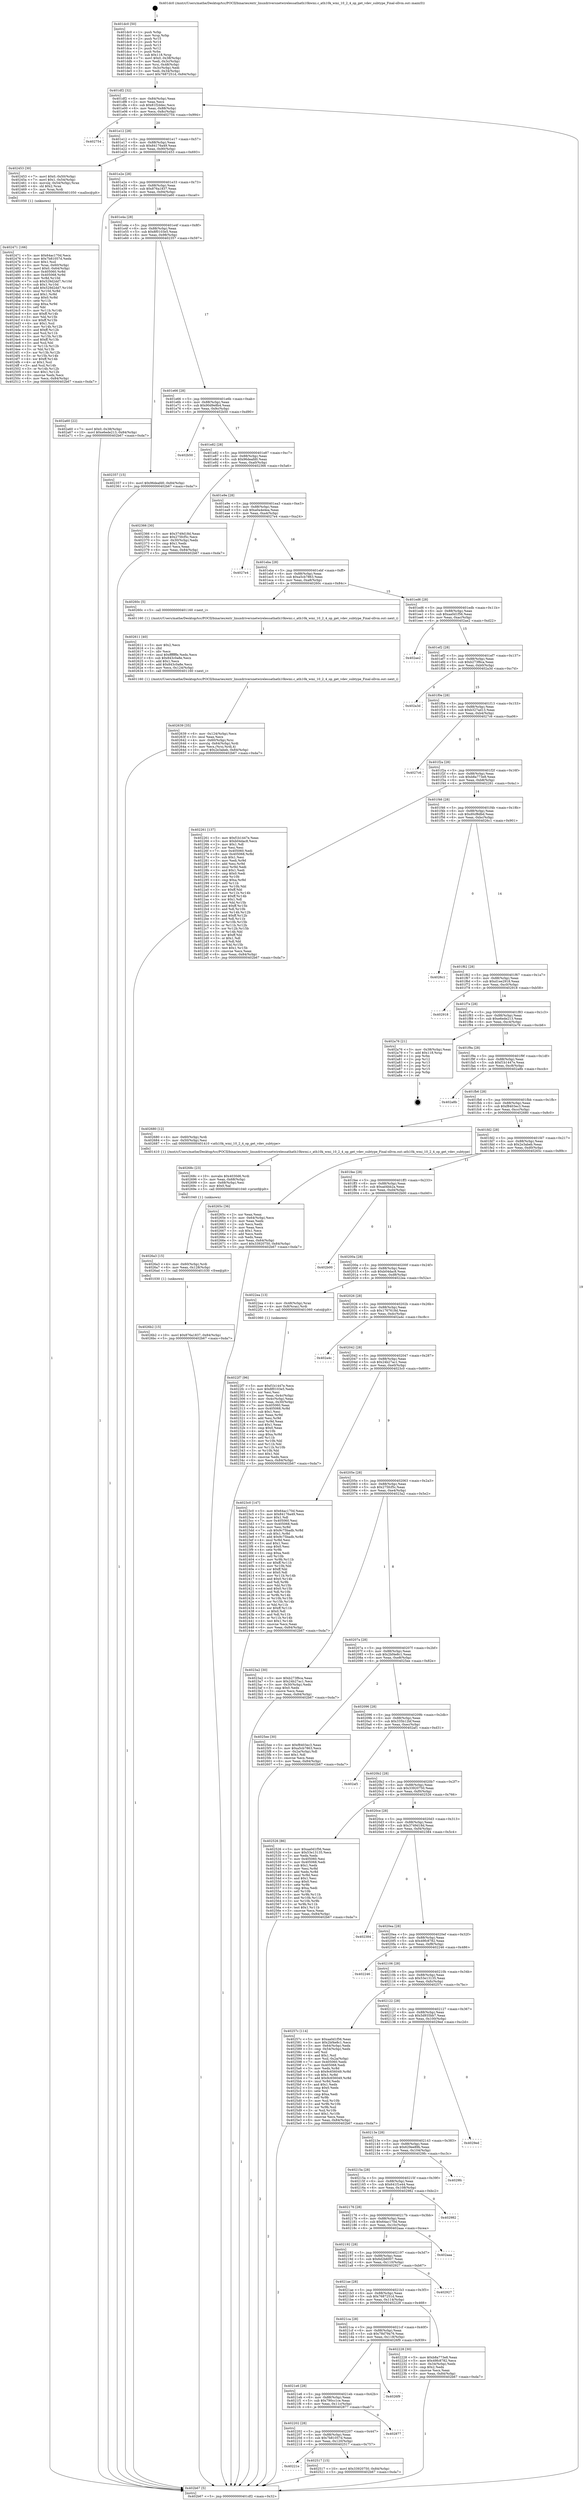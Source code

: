 digraph "0x401dc0" {
  label = "0x401dc0 (/mnt/c/Users/mathe/Desktop/tcc/POCII/binaries/extr_linuxdriversnetwirelessathath10kwmi.c_ath10k_wmi_10_2_4_op_get_vdev_subtype_Final-ollvm.out::main(0))"
  labelloc = "t"
  node[shape=record]

  Entry [label="",width=0.3,height=0.3,shape=circle,fillcolor=black,style=filled]
  "0x401df2" [label="{
     0x401df2 [32]\l
     | [instrs]\l
     &nbsp;&nbsp;0x401df2 \<+6\>: mov -0x84(%rbp),%eax\l
     &nbsp;&nbsp;0x401df8 \<+2\>: mov %eax,%ecx\l
     &nbsp;&nbsp;0x401dfa \<+6\>: sub $0x81f2ddec,%ecx\l
     &nbsp;&nbsp;0x401e00 \<+6\>: mov %eax,-0x88(%rbp)\l
     &nbsp;&nbsp;0x401e06 \<+6\>: mov %ecx,-0x8c(%rbp)\l
     &nbsp;&nbsp;0x401e0c \<+6\>: je 0000000000402754 \<main+0x994\>\l
  }"]
  "0x402754" [label="{
     0x402754\l
  }", style=dashed]
  "0x401e12" [label="{
     0x401e12 [28]\l
     | [instrs]\l
     &nbsp;&nbsp;0x401e12 \<+5\>: jmp 0000000000401e17 \<main+0x57\>\l
     &nbsp;&nbsp;0x401e17 \<+6\>: mov -0x88(%rbp),%eax\l
     &nbsp;&nbsp;0x401e1d \<+5\>: sub $0x84176a49,%eax\l
     &nbsp;&nbsp;0x401e22 \<+6\>: mov %eax,-0x90(%rbp)\l
     &nbsp;&nbsp;0x401e28 \<+6\>: je 0000000000402453 \<main+0x693\>\l
  }"]
  Exit [label="",width=0.3,height=0.3,shape=circle,fillcolor=black,style=filled,peripheries=2]
  "0x402453" [label="{
     0x402453 [30]\l
     | [instrs]\l
     &nbsp;&nbsp;0x402453 \<+7\>: movl $0x0,-0x50(%rbp)\l
     &nbsp;&nbsp;0x40245a \<+7\>: movl $0x1,-0x54(%rbp)\l
     &nbsp;&nbsp;0x402461 \<+4\>: movslq -0x54(%rbp),%rax\l
     &nbsp;&nbsp;0x402465 \<+4\>: shl $0x2,%rax\l
     &nbsp;&nbsp;0x402469 \<+3\>: mov %rax,%rdi\l
     &nbsp;&nbsp;0x40246c \<+5\>: call 0000000000401050 \<malloc@plt\>\l
     | [calls]\l
     &nbsp;&nbsp;0x401050 \{1\} (unknown)\l
  }"]
  "0x401e2e" [label="{
     0x401e2e [28]\l
     | [instrs]\l
     &nbsp;&nbsp;0x401e2e \<+5\>: jmp 0000000000401e33 \<main+0x73\>\l
     &nbsp;&nbsp;0x401e33 \<+6\>: mov -0x88(%rbp),%eax\l
     &nbsp;&nbsp;0x401e39 \<+5\>: sub $0x876a1837,%eax\l
     &nbsp;&nbsp;0x401e3e \<+6\>: mov %eax,-0x94(%rbp)\l
     &nbsp;&nbsp;0x401e44 \<+6\>: je 0000000000402a60 \<main+0xca0\>\l
  }"]
  "0x4026b2" [label="{
     0x4026b2 [15]\l
     | [instrs]\l
     &nbsp;&nbsp;0x4026b2 \<+10\>: movl $0x876a1837,-0x84(%rbp)\l
     &nbsp;&nbsp;0x4026bc \<+5\>: jmp 0000000000402b67 \<main+0xda7\>\l
  }"]
  "0x402a60" [label="{
     0x402a60 [22]\l
     | [instrs]\l
     &nbsp;&nbsp;0x402a60 \<+7\>: movl $0x0,-0x38(%rbp)\l
     &nbsp;&nbsp;0x402a67 \<+10\>: movl $0xe6ede213,-0x84(%rbp)\l
     &nbsp;&nbsp;0x402a71 \<+5\>: jmp 0000000000402b67 \<main+0xda7\>\l
  }"]
  "0x401e4a" [label="{
     0x401e4a [28]\l
     | [instrs]\l
     &nbsp;&nbsp;0x401e4a \<+5\>: jmp 0000000000401e4f \<main+0x8f\>\l
     &nbsp;&nbsp;0x401e4f \<+6\>: mov -0x88(%rbp),%eax\l
     &nbsp;&nbsp;0x401e55 \<+5\>: sub $0x8f0103e5,%eax\l
     &nbsp;&nbsp;0x401e5a \<+6\>: mov %eax,-0x98(%rbp)\l
     &nbsp;&nbsp;0x401e60 \<+6\>: je 0000000000402357 \<main+0x597\>\l
  }"]
  "0x4026a3" [label="{
     0x4026a3 [15]\l
     | [instrs]\l
     &nbsp;&nbsp;0x4026a3 \<+4\>: mov -0x60(%rbp),%rdi\l
     &nbsp;&nbsp;0x4026a7 \<+6\>: mov %eax,-0x128(%rbp)\l
     &nbsp;&nbsp;0x4026ad \<+5\>: call 0000000000401030 \<free@plt\>\l
     | [calls]\l
     &nbsp;&nbsp;0x401030 \{1\} (unknown)\l
  }"]
  "0x402357" [label="{
     0x402357 [15]\l
     | [instrs]\l
     &nbsp;&nbsp;0x402357 \<+10\>: movl $0x96deafd0,-0x84(%rbp)\l
     &nbsp;&nbsp;0x402361 \<+5\>: jmp 0000000000402b67 \<main+0xda7\>\l
  }"]
  "0x401e66" [label="{
     0x401e66 [28]\l
     | [instrs]\l
     &nbsp;&nbsp;0x401e66 \<+5\>: jmp 0000000000401e6b \<main+0xab\>\l
     &nbsp;&nbsp;0x401e6b \<+6\>: mov -0x88(%rbp),%eax\l
     &nbsp;&nbsp;0x401e71 \<+5\>: sub $0x90d9e8b4,%eax\l
     &nbsp;&nbsp;0x401e76 \<+6\>: mov %eax,-0x9c(%rbp)\l
     &nbsp;&nbsp;0x401e7c \<+6\>: je 0000000000402b50 \<main+0xd90\>\l
  }"]
  "0x40268c" [label="{
     0x40268c [23]\l
     | [instrs]\l
     &nbsp;&nbsp;0x40268c \<+10\>: movabs $0x4030d6,%rdi\l
     &nbsp;&nbsp;0x402696 \<+3\>: mov %eax,-0x68(%rbp)\l
     &nbsp;&nbsp;0x402699 \<+3\>: mov -0x68(%rbp),%esi\l
     &nbsp;&nbsp;0x40269c \<+2\>: mov $0x0,%al\l
     &nbsp;&nbsp;0x40269e \<+5\>: call 0000000000401040 \<printf@plt\>\l
     | [calls]\l
     &nbsp;&nbsp;0x401040 \{1\} (unknown)\l
  }"]
  "0x402b50" [label="{
     0x402b50\l
  }", style=dashed]
  "0x401e82" [label="{
     0x401e82 [28]\l
     | [instrs]\l
     &nbsp;&nbsp;0x401e82 \<+5\>: jmp 0000000000401e87 \<main+0xc7\>\l
     &nbsp;&nbsp;0x401e87 \<+6\>: mov -0x88(%rbp),%eax\l
     &nbsp;&nbsp;0x401e8d \<+5\>: sub $0x96deafd0,%eax\l
     &nbsp;&nbsp;0x401e92 \<+6\>: mov %eax,-0xa0(%rbp)\l
     &nbsp;&nbsp;0x401e98 \<+6\>: je 0000000000402366 \<main+0x5a6\>\l
  }"]
  "0x402639" [label="{
     0x402639 [35]\l
     | [instrs]\l
     &nbsp;&nbsp;0x402639 \<+6\>: mov -0x124(%rbp),%ecx\l
     &nbsp;&nbsp;0x40263f \<+3\>: imul %eax,%ecx\l
     &nbsp;&nbsp;0x402642 \<+4\>: mov -0x60(%rbp),%rsi\l
     &nbsp;&nbsp;0x402646 \<+4\>: movslq -0x64(%rbp),%rdi\l
     &nbsp;&nbsp;0x40264a \<+3\>: mov %ecx,(%rsi,%rdi,4)\l
     &nbsp;&nbsp;0x40264d \<+10\>: movl $0x2e3abeb,-0x84(%rbp)\l
     &nbsp;&nbsp;0x402657 \<+5\>: jmp 0000000000402b67 \<main+0xda7\>\l
  }"]
  "0x402366" [label="{
     0x402366 [30]\l
     | [instrs]\l
     &nbsp;&nbsp;0x402366 \<+5\>: mov $0x3749d18d,%eax\l
     &nbsp;&nbsp;0x40236b \<+5\>: mov $0x275fcf5c,%ecx\l
     &nbsp;&nbsp;0x402370 \<+3\>: mov -0x30(%rbp),%edx\l
     &nbsp;&nbsp;0x402373 \<+3\>: cmp $0x1,%edx\l
     &nbsp;&nbsp;0x402376 \<+3\>: cmovl %ecx,%eax\l
     &nbsp;&nbsp;0x402379 \<+6\>: mov %eax,-0x84(%rbp)\l
     &nbsp;&nbsp;0x40237f \<+5\>: jmp 0000000000402b67 \<main+0xda7\>\l
  }"]
  "0x401e9e" [label="{
     0x401e9e [28]\l
     | [instrs]\l
     &nbsp;&nbsp;0x401e9e \<+5\>: jmp 0000000000401ea3 \<main+0xe3\>\l
     &nbsp;&nbsp;0x401ea3 \<+6\>: mov -0x88(%rbp),%eax\l
     &nbsp;&nbsp;0x401ea9 \<+5\>: sub $0xa0a4e4ea,%eax\l
     &nbsp;&nbsp;0x401eae \<+6\>: mov %eax,-0xa4(%rbp)\l
     &nbsp;&nbsp;0x401eb4 \<+6\>: je 00000000004027e4 \<main+0xa24\>\l
  }"]
  "0x402611" [label="{
     0x402611 [40]\l
     | [instrs]\l
     &nbsp;&nbsp;0x402611 \<+5\>: mov $0x2,%ecx\l
     &nbsp;&nbsp;0x402616 \<+1\>: cltd\l
     &nbsp;&nbsp;0x402617 \<+2\>: idiv %ecx\l
     &nbsp;&nbsp;0x402619 \<+6\>: imul $0xfffffffe,%edx,%ecx\l
     &nbsp;&nbsp;0x40261f \<+6\>: sub $0x843c0a8e,%ecx\l
     &nbsp;&nbsp;0x402625 \<+3\>: add $0x1,%ecx\l
     &nbsp;&nbsp;0x402628 \<+6\>: add $0x843c0a8e,%ecx\l
     &nbsp;&nbsp;0x40262e \<+6\>: mov %ecx,-0x124(%rbp)\l
     &nbsp;&nbsp;0x402634 \<+5\>: call 0000000000401160 \<next_i\>\l
     | [calls]\l
     &nbsp;&nbsp;0x401160 \{1\} (/mnt/c/Users/mathe/Desktop/tcc/POCII/binaries/extr_linuxdriversnetwirelessathath10kwmi.c_ath10k_wmi_10_2_4_op_get_vdev_subtype_Final-ollvm.out::next_i)\l
  }"]
  "0x4027e4" [label="{
     0x4027e4\l
  }", style=dashed]
  "0x401eba" [label="{
     0x401eba [28]\l
     | [instrs]\l
     &nbsp;&nbsp;0x401eba \<+5\>: jmp 0000000000401ebf \<main+0xff\>\l
     &nbsp;&nbsp;0x401ebf \<+6\>: mov -0x88(%rbp),%eax\l
     &nbsp;&nbsp;0x401ec5 \<+5\>: sub $0xa5cb7863,%eax\l
     &nbsp;&nbsp;0x401eca \<+6\>: mov %eax,-0xa8(%rbp)\l
     &nbsp;&nbsp;0x401ed0 \<+6\>: je 000000000040260c \<main+0x84c\>\l
  }"]
  "0x40221e" [label="{
     0x40221e\l
  }", style=dashed]
  "0x40260c" [label="{
     0x40260c [5]\l
     | [instrs]\l
     &nbsp;&nbsp;0x40260c \<+5\>: call 0000000000401160 \<next_i\>\l
     | [calls]\l
     &nbsp;&nbsp;0x401160 \{1\} (/mnt/c/Users/mathe/Desktop/tcc/POCII/binaries/extr_linuxdriversnetwirelessathath10kwmi.c_ath10k_wmi_10_2_4_op_get_vdev_subtype_Final-ollvm.out::next_i)\l
  }"]
  "0x401ed6" [label="{
     0x401ed6 [28]\l
     | [instrs]\l
     &nbsp;&nbsp;0x401ed6 \<+5\>: jmp 0000000000401edb \<main+0x11b\>\l
     &nbsp;&nbsp;0x401edb \<+6\>: mov -0x88(%rbp),%eax\l
     &nbsp;&nbsp;0x401ee1 \<+5\>: sub $0xaa0d1f56,%eax\l
     &nbsp;&nbsp;0x401ee6 \<+6\>: mov %eax,-0xac(%rbp)\l
     &nbsp;&nbsp;0x401eec \<+6\>: je 0000000000402ae2 \<main+0xd22\>\l
  }"]
  "0x402517" [label="{
     0x402517 [15]\l
     | [instrs]\l
     &nbsp;&nbsp;0x402517 \<+10\>: movl $0x33920750,-0x84(%rbp)\l
     &nbsp;&nbsp;0x402521 \<+5\>: jmp 0000000000402b67 \<main+0xda7\>\l
  }"]
  "0x402ae2" [label="{
     0x402ae2\l
  }", style=dashed]
  "0x401ef2" [label="{
     0x401ef2 [28]\l
     | [instrs]\l
     &nbsp;&nbsp;0x401ef2 \<+5\>: jmp 0000000000401ef7 \<main+0x137\>\l
     &nbsp;&nbsp;0x401ef7 \<+6\>: mov -0x88(%rbp),%eax\l
     &nbsp;&nbsp;0x401efd \<+5\>: sub $0xb273f6ca,%eax\l
     &nbsp;&nbsp;0x401f02 \<+6\>: mov %eax,-0xb0(%rbp)\l
     &nbsp;&nbsp;0x401f08 \<+6\>: je 0000000000402a3d \<main+0xc7d\>\l
  }"]
  "0x402202" [label="{
     0x402202 [28]\l
     | [instrs]\l
     &nbsp;&nbsp;0x402202 \<+5\>: jmp 0000000000402207 \<main+0x447\>\l
     &nbsp;&nbsp;0x402207 \<+6\>: mov -0x88(%rbp),%eax\l
     &nbsp;&nbsp;0x40220d \<+5\>: sub $0x7b81057d,%eax\l
     &nbsp;&nbsp;0x402212 \<+6\>: mov %eax,-0x120(%rbp)\l
     &nbsp;&nbsp;0x402218 \<+6\>: je 0000000000402517 \<main+0x757\>\l
  }"]
  "0x402a3d" [label="{
     0x402a3d\l
  }", style=dashed]
  "0x401f0e" [label="{
     0x401f0e [28]\l
     | [instrs]\l
     &nbsp;&nbsp;0x401f0e \<+5\>: jmp 0000000000401f13 \<main+0x153\>\l
     &nbsp;&nbsp;0x401f13 \<+6\>: mov -0x88(%rbp),%eax\l
     &nbsp;&nbsp;0x401f19 \<+5\>: sub $0xb327ad13,%eax\l
     &nbsp;&nbsp;0x401f1e \<+6\>: mov %eax,-0xb4(%rbp)\l
     &nbsp;&nbsp;0x401f24 \<+6\>: je 00000000004027c6 \<main+0xa06\>\l
  }"]
  "0x402877" [label="{
     0x402877\l
  }", style=dashed]
  "0x4027c6" [label="{
     0x4027c6\l
  }", style=dashed]
  "0x401f2a" [label="{
     0x401f2a [28]\l
     | [instrs]\l
     &nbsp;&nbsp;0x401f2a \<+5\>: jmp 0000000000401f2f \<main+0x16f\>\l
     &nbsp;&nbsp;0x401f2f \<+6\>: mov -0x88(%rbp),%eax\l
     &nbsp;&nbsp;0x401f35 \<+5\>: sub $0xb8a773e8,%eax\l
     &nbsp;&nbsp;0x401f3a \<+6\>: mov %eax,-0xb8(%rbp)\l
     &nbsp;&nbsp;0x401f40 \<+6\>: je 0000000000402261 \<main+0x4a1\>\l
  }"]
  "0x4021e6" [label="{
     0x4021e6 [28]\l
     | [instrs]\l
     &nbsp;&nbsp;0x4021e6 \<+5\>: jmp 00000000004021eb \<main+0x42b\>\l
     &nbsp;&nbsp;0x4021eb \<+6\>: mov -0x88(%rbp),%eax\l
     &nbsp;&nbsp;0x4021f1 \<+5\>: sub $0x790cc1ce,%eax\l
     &nbsp;&nbsp;0x4021f6 \<+6\>: mov %eax,-0x11c(%rbp)\l
     &nbsp;&nbsp;0x4021fc \<+6\>: je 0000000000402877 \<main+0xab7\>\l
  }"]
  "0x402261" [label="{
     0x402261 [137]\l
     | [instrs]\l
     &nbsp;&nbsp;0x402261 \<+5\>: mov $0xf1b1447e,%eax\l
     &nbsp;&nbsp;0x402266 \<+5\>: mov $0xb04dac8,%ecx\l
     &nbsp;&nbsp;0x40226b \<+2\>: mov $0x1,%dl\l
     &nbsp;&nbsp;0x40226d \<+2\>: xor %esi,%esi\l
     &nbsp;&nbsp;0x40226f \<+7\>: mov 0x405060,%edi\l
     &nbsp;&nbsp;0x402276 \<+8\>: mov 0x405068,%r8d\l
     &nbsp;&nbsp;0x40227e \<+3\>: sub $0x1,%esi\l
     &nbsp;&nbsp;0x402281 \<+3\>: mov %edi,%r9d\l
     &nbsp;&nbsp;0x402284 \<+3\>: add %esi,%r9d\l
     &nbsp;&nbsp;0x402287 \<+4\>: imul %r9d,%edi\l
     &nbsp;&nbsp;0x40228b \<+3\>: and $0x1,%edi\l
     &nbsp;&nbsp;0x40228e \<+3\>: cmp $0x0,%edi\l
     &nbsp;&nbsp;0x402291 \<+4\>: sete %r10b\l
     &nbsp;&nbsp;0x402295 \<+4\>: cmp $0xa,%r8d\l
     &nbsp;&nbsp;0x402299 \<+4\>: setl %r11b\l
     &nbsp;&nbsp;0x40229d \<+3\>: mov %r10b,%bl\l
     &nbsp;&nbsp;0x4022a0 \<+3\>: xor $0xff,%bl\l
     &nbsp;&nbsp;0x4022a3 \<+3\>: mov %r11b,%r14b\l
     &nbsp;&nbsp;0x4022a6 \<+4\>: xor $0xff,%r14b\l
     &nbsp;&nbsp;0x4022aa \<+3\>: xor $0x1,%dl\l
     &nbsp;&nbsp;0x4022ad \<+3\>: mov %bl,%r15b\l
     &nbsp;&nbsp;0x4022b0 \<+4\>: and $0xff,%r15b\l
     &nbsp;&nbsp;0x4022b4 \<+3\>: and %dl,%r10b\l
     &nbsp;&nbsp;0x4022b7 \<+3\>: mov %r14b,%r12b\l
     &nbsp;&nbsp;0x4022ba \<+4\>: and $0xff,%r12b\l
     &nbsp;&nbsp;0x4022be \<+3\>: and %dl,%r11b\l
     &nbsp;&nbsp;0x4022c1 \<+3\>: or %r10b,%r15b\l
     &nbsp;&nbsp;0x4022c4 \<+3\>: or %r11b,%r12b\l
     &nbsp;&nbsp;0x4022c7 \<+3\>: xor %r12b,%r15b\l
     &nbsp;&nbsp;0x4022ca \<+3\>: or %r14b,%bl\l
     &nbsp;&nbsp;0x4022cd \<+3\>: xor $0xff,%bl\l
     &nbsp;&nbsp;0x4022d0 \<+3\>: or $0x1,%dl\l
     &nbsp;&nbsp;0x4022d3 \<+2\>: and %dl,%bl\l
     &nbsp;&nbsp;0x4022d5 \<+3\>: or %bl,%r15b\l
     &nbsp;&nbsp;0x4022d8 \<+4\>: test $0x1,%r15b\l
     &nbsp;&nbsp;0x4022dc \<+3\>: cmovne %ecx,%eax\l
     &nbsp;&nbsp;0x4022df \<+6\>: mov %eax,-0x84(%rbp)\l
     &nbsp;&nbsp;0x4022e5 \<+5\>: jmp 0000000000402b67 \<main+0xda7\>\l
  }"]
  "0x401f46" [label="{
     0x401f46 [28]\l
     | [instrs]\l
     &nbsp;&nbsp;0x401f46 \<+5\>: jmp 0000000000401f4b \<main+0x18b\>\l
     &nbsp;&nbsp;0x401f4b \<+6\>: mov -0x88(%rbp),%eax\l
     &nbsp;&nbsp;0x401f51 \<+5\>: sub $0xd0cf8dbd,%eax\l
     &nbsp;&nbsp;0x401f56 \<+6\>: mov %eax,-0xbc(%rbp)\l
     &nbsp;&nbsp;0x401f5c \<+6\>: je 00000000004026c1 \<main+0x901\>\l
  }"]
  "0x4026f9" [label="{
     0x4026f9\l
  }", style=dashed]
  "0x4026c1" [label="{
     0x4026c1\l
  }", style=dashed]
  "0x401f62" [label="{
     0x401f62 [28]\l
     | [instrs]\l
     &nbsp;&nbsp;0x401f62 \<+5\>: jmp 0000000000401f67 \<main+0x1a7\>\l
     &nbsp;&nbsp;0x401f67 \<+6\>: mov -0x88(%rbp),%eax\l
     &nbsp;&nbsp;0x401f6d \<+5\>: sub $0xd1ee2918,%eax\l
     &nbsp;&nbsp;0x401f72 \<+6\>: mov %eax,-0xc0(%rbp)\l
     &nbsp;&nbsp;0x401f78 \<+6\>: je 0000000000402918 \<main+0xb58\>\l
  }"]
  "0x402471" [label="{
     0x402471 [166]\l
     | [instrs]\l
     &nbsp;&nbsp;0x402471 \<+5\>: mov $0x64ac170d,%ecx\l
     &nbsp;&nbsp;0x402476 \<+5\>: mov $0x7b81057d,%edx\l
     &nbsp;&nbsp;0x40247b \<+3\>: mov $0x1,%sil\l
     &nbsp;&nbsp;0x40247e \<+4\>: mov %rax,-0x60(%rbp)\l
     &nbsp;&nbsp;0x402482 \<+7\>: movl $0x0,-0x64(%rbp)\l
     &nbsp;&nbsp;0x402489 \<+8\>: mov 0x405060,%r8d\l
     &nbsp;&nbsp;0x402491 \<+8\>: mov 0x405068,%r9d\l
     &nbsp;&nbsp;0x402499 \<+3\>: mov %r8d,%r10d\l
     &nbsp;&nbsp;0x40249c \<+7\>: sub $0x529d2dd7,%r10d\l
     &nbsp;&nbsp;0x4024a3 \<+4\>: sub $0x1,%r10d\l
     &nbsp;&nbsp;0x4024a7 \<+7\>: add $0x529d2dd7,%r10d\l
     &nbsp;&nbsp;0x4024ae \<+4\>: imul %r10d,%r8d\l
     &nbsp;&nbsp;0x4024b2 \<+4\>: and $0x1,%r8d\l
     &nbsp;&nbsp;0x4024b6 \<+4\>: cmp $0x0,%r8d\l
     &nbsp;&nbsp;0x4024ba \<+4\>: sete %r11b\l
     &nbsp;&nbsp;0x4024be \<+4\>: cmp $0xa,%r9d\l
     &nbsp;&nbsp;0x4024c2 \<+3\>: setl %bl\l
     &nbsp;&nbsp;0x4024c5 \<+3\>: mov %r11b,%r14b\l
     &nbsp;&nbsp;0x4024c8 \<+4\>: xor $0xff,%r14b\l
     &nbsp;&nbsp;0x4024cc \<+3\>: mov %bl,%r15b\l
     &nbsp;&nbsp;0x4024cf \<+4\>: xor $0xff,%r15b\l
     &nbsp;&nbsp;0x4024d3 \<+4\>: xor $0x1,%sil\l
     &nbsp;&nbsp;0x4024d7 \<+3\>: mov %r14b,%r12b\l
     &nbsp;&nbsp;0x4024da \<+4\>: and $0xff,%r12b\l
     &nbsp;&nbsp;0x4024de \<+3\>: and %sil,%r11b\l
     &nbsp;&nbsp;0x4024e1 \<+3\>: mov %r15b,%r13b\l
     &nbsp;&nbsp;0x4024e4 \<+4\>: and $0xff,%r13b\l
     &nbsp;&nbsp;0x4024e8 \<+3\>: and %sil,%bl\l
     &nbsp;&nbsp;0x4024eb \<+3\>: or %r11b,%r12b\l
     &nbsp;&nbsp;0x4024ee \<+3\>: or %bl,%r13b\l
     &nbsp;&nbsp;0x4024f1 \<+3\>: xor %r13b,%r12b\l
     &nbsp;&nbsp;0x4024f4 \<+3\>: or %r15b,%r14b\l
     &nbsp;&nbsp;0x4024f7 \<+4\>: xor $0xff,%r14b\l
     &nbsp;&nbsp;0x4024fb \<+4\>: or $0x1,%sil\l
     &nbsp;&nbsp;0x4024ff \<+3\>: and %sil,%r14b\l
     &nbsp;&nbsp;0x402502 \<+3\>: or %r14b,%r12b\l
     &nbsp;&nbsp;0x402505 \<+4\>: test $0x1,%r12b\l
     &nbsp;&nbsp;0x402509 \<+3\>: cmovne %edx,%ecx\l
     &nbsp;&nbsp;0x40250c \<+6\>: mov %ecx,-0x84(%rbp)\l
     &nbsp;&nbsp;0x402512 \<+5\>: jmp 0000000000402b67 \<main+0xda7\>\l
  }"]
  "0x402918" [label="{
     0x402918\l
  }", style=dashed]
  "0x401f7e" [label="{
     0x401f7e [28]\l
     | [instrs]\l
     &nbsp;&nbsp;0x401f7e \<+5\>: jmp 0000000000401f83 \<main+0x1c3\>\l
     &nbsp;&nbsp;0x401f83 \<+6\>: mov -0x88(%rbp),%eax\l
     &nbsp;&nbsp;0x401f89 \<+5\>: sub $0xe6ede213,%eax\l
     &nbsp;&nbsp;0x401f8e \<+6\>: mov %eax,-0xc4(%rbp)\l
     &nbsp;&nbsp;0x401f94 \<+6\>: je 0000000000402a76 \<main+0xcb6\>\l
  }"]
  "0x4022f7" [label="{
     0x4022f7 [96]\l
     | [instrs]\l
     &nbsp;&nbsp;0x4022f7 \<+5\>: mov $0xf1b1447e,%ecx\l
     &nbsp;&nbsp;0x4022fc \<+5\>: mov $0x8f0103e5,%edx\l
     &nbsp;&nbsp;0x402301 \<+2\>: xor %esi,%esi\l
     &nbsp;&nbsp;0x402303 \<+3\>: mov %eax,-0x4c(%rbp)\l
     &nbsp;&nbsp;0x402306 \<+3\>: mov -0x4c(%rbp),%eax\l
     &nbsp;&nbsp;0x402309 \<+3\>: mov %eax,-0x30(%rbp)\l
     &nbsp;&nbsp;0x40230c \<+7\>: mov 0x405060,%eax\l
     &nbsp;&nbsp;0x402313 \<+8\>: mov 0x405068,%r8d\l
     &nbsp;&nbsp;0x40231b \<+3\>: sub $0x1,%esi\l
     &nbsp;&nbsp;0x40231e \<+3\>: mov %eax,%r9d\l
     &nbsp;&nbsp;0x402321 \<+3\>: add %esi,%r9d\l
     &nbsp;&nbsp;0x402324 \<+4\>: imul %r9d,%eax\l
     &nbsp;&nbsp;0x402328 \<+3\>: and $0x1,%eax\l
     &nbsp;&nbsp;0x40232b \<+3\>: cmp $0x0,%eax\l
     &nbsp;&nbsp;0x40232e \<+4\>: sete %r10b\l
     &nbsp;&nbsp;0x402332 \<+4\>: cmp $0xa,%r8d\l
     &nbsp;&nbsp;0x402336 \<+4\>: setl %r11b\l
     &nbsp;&nbsp;0x40233a \<+3\>: mov %r10b,%bl\l
     &nbsp;&nbsp;0x40233d \<+3\>: and %r11b,%bl\l
     &nbsp;&nbsp;0x402340 \<+3\>: xor %r11b,%r10b\l
     &nbsp;&nbsp;0x402343 \<+3\>: or %r10b,%bl\l
     &nbsp;&nbsp;0x402346 \<+3\>: test $0x1,%bl\l
     &nbsp;&nbsp;0x402349 \<+3\>: cmovne %edx,%ecx\l
     &nbsp;&nbsp;0x40234c \<+6\>: mov %ecx,-0x84(%rbp)\l
     &nbsp;&nbsp;0x402352 \<+5\>: jmp 0000000000402b67 \<main+0xda7\>\l
  }"]
  "0x402a76" [label="{
     0x402a76 [21]\l
     | [instrs]\l
     &nbsp;&nbsp;0x402a76 \<+3\>: mov -0x38(%rbp),%eax\l
     &nbsp;&nbsp;0x402a79 \<+7\>: add $0x118,%rsp\l
     &nbsp;&nbsp;0x402a80 \<+1\>: pop %rbx\l
     &nbsp;&nbsp;0x402a81 \<+2\>: pop %r12\l
     &nbsp;&nbsp;0x402a83 \<+2\>: pop %r13\l
     &nbsp;&nbsp;0x402a85 \<+2\>: pop %r14\l
     &nbsp;&nbsp;0x402a87 \<+2\>: pop %r15\l
     &nbsp;&nbsp;0x402a89 \<+1\>: pop %rbp\l
     &nbsp;&nbsp;0x402a8a \<+1\>: ret\l
  }"]
  "0x401f9a" [label="{
     0x401f9a [28]\l
     | [instrs]\l
     &nbsp;&nbsp;0x401f9a \<+5\>: jmp 0000000000401f9f \<main+0x1df\>\l
     &nbsp;&nbsp;0x401f9f \<+6\>: mov -0x88(%rbp),%eax\l
     &nbsp;&nbsp;0x401fa5 \<+5\>: sub $0xf1b1447e,%eax\l
     &nbsp;&nbsp;0x401faa \<+6\>: mov %eax,-0xc8(%rbp)\l
     &nbsp;&nbsp;0x401fb0 \<+6\>: je 0000000000402a8b \<main+0xccb\>\l
  }"]
  "0x401dc0" [label="{
     0x401dc0 [50]\l
     | [instrs]\l
     &nbsp;&nbsp;0x401dc0 \<+1\>: push %rbp\l
     &nbsp;&nbsp;0x401dc1 \<+3\>: mov %rsp,%rbp\l
     &nbsp;&nbsp;0x401dc4 \<+2\>: push %r15\l
     &nbsp;&nbsp;0x401dc6 \<+2\>: push %r14\l
     &nbsp;&nbsp;0x401dc8 \<+2\>: push %r13\l
     &nbsp;&nbsp;0x401dca \<+2\>: push %r12\l
     &nbsp;&nbsp;0x401dcc \<+1\>: push %rbx\l
     &nbsp;&nbsp;0x401dcd \<+7\>: sub $0x118,%rsp\l
     &nbsp;&nbsp;0x401dd4 \<+7\>: movl $0x0,-0x38(%rbp)\l
     &nbsp;&nbsp;0x401ddb \<+3\>: mov %edi,-0x3c(%rbp)\l
     &nbsp;&nbsp;0x401dde \<+4\>: mov %rsi,-0x48(%rbp)\l
     &nbsp;&nbsp;0x401de2 \<+3\>: mov -0x3c(%rbp),%edi\l
     &nbsp;&nbsp;0x401de5 \<+3\>: mov %edi,-0x34(%rbp)\l
     &nbsp;&nbsp;0x401de8 \<+10\>: movl $0x7687251d,-0x84(%rbp)\l
  }"]
  "0x402a8b" [label="{
     0x402a8b\l
  }", style=dashed]
  "0x401fb6" [label="{
     0x401fb6 [28]\l
     | [instrs]\l
     &nbsp;&nbsp;0x401fb6 \<+5\>: jmp 0000000000401fbb \<main+0x1fb\>\l
     &nbsp;&nbsp;0x401fbb \<+6\>: mov -0x88(%rbp),%eax\l
     &nbsp;&nbsp;0x401fc1 \<+5\>: sub $0xf8403ec3,%eax\l
     &nbsp;&nbsp;0x401fc6 \<+6\>: mov %eax,-0xcc(%rbp)\l
     &nbsp;&nbsp;0x401fcc \<+6\>: je 0000000000402680 \<main+0x8c0\>\l
  }"]
  "0x402b67" [label="{
     0x402b67 [5]\l
     | [instrs]\l
     &nbsp;&nbsp;0x402b67 \<+5\>: jmp 0000000000401df2 \<main+0x32\>\l
  }"]
  "0x402680" [label="{
     0x402680 [12]\l
     | [instrs]\l
     &nbsp;&nbsp;0x402680 \<+4\>: mov -0x60(%rbp),%rdi\l
     &nbsp;&nbsp;0x402684 \<+3\>: mov -0x50(%rbp),%esi\l
     &nbsp;&nbsp;0x402687 \<+5\>: call 0000000000401410 \<ath10k_wmi_10_2_4_op_get_vdev_subtype\>\l
     | [calls]\l
     &nbsp;&nbsp;0x401410 \{1\} (/mnt/c/Users/mathe/Desktop/tcc/POCII/binaries/extr_linuxdriversnetwirelessathath10kwmi.c_ath10k_wmi_10_2_4_op_get_vdev_subtype_Final-ollvm.out::ath10k_wmi_10_2_4_op_get_vdev_subtype)\l
  }"]
  "0x401fd2" [label="{
     0x401fd2 [28]\l
     | [instrs]\l
     &nbsp;&nbsp;0x401fd2 \<+5\>: jmp 0000000000401fd7 \<main+0x217\>\l
     &nbsp;&nbsp;0x401fd7 \<+6\>: mov -0x88(%rbp),%eax\l
     &nbsp;&nbsp;0x401fdd \<+5\>: sub $0x2e3abeb,%eax\l
     &nbsp;&nbsp;0x401fe2 \<+6\>: mov %eax,-0xd0(%rbp)\l
     &nbsp;&nbsp;0x401fe8 \<+6\>: je 000000000040265c \<main+0x89c\>\l
  }"]
  "0x4021ca" [label="{
     0x4021ca [28]\l
     | [instrs]\l
     &nbsp;&nbsp;0x4021ca \<+5\>: jmp 00000000004021cf \<main+0x40f\>\l
     &nbsp;&nbsp;0x4021cf \<+6\>: mov -0x88(%rbp),%eax\l
     &nbsp;&nbsp;0x4021d5 \<+5\>: sub $0x78d79a76,%eax\l
     &nbsp;&nbsp;0x4021da \<+6\>: mov %eax,-0x118(%rbp)\l
     &nbsp;&nbsp;0x4021e0 \<+6\>: je 00000000004026f9 \<main+0x939\>\l
  }"]
  "0x40265c" [label="{
     0x40265c [36]\l
     | [instrs]\l
     &nbsp;&nbsp;0x40265c \<+2\>: xor %eax,%eax\l
     &nbsp;&nbsp;0x40265e \<+3\>: mov -0x64(%rbp),%ecx\l
     &nbsp;&nbsp;0x402661 \<+2\>: mov %eax,%edx\l
     &nbsp;&nbsp;0x402663 \<+2\>: sub %ecx,%edx\l
     &nbsp;&nbsp;0x402665 \<+2\>: mov %eax,%ecx\l
     &nbsp;&nbsp;0x402667 \<+3\>: sub $0x1,%ecx\l
     &nbsp;&nbsp;0x40266a \<+2\>: add %ecx,%edx\l
     &nbsp;&nbsp;0x40266c \<+2\>: sub %edx,%eax\l
     &nbsp;&nbsp;0x40266e \<+3\>: mov %eax,-0x64(%rbp)\l
     &nbsp;&nbsp;0x402671 \<+10\>: movl $0x33920750,-0x84(%rbp)\l
     &nbsp;&nbsp;0x40267b \<+5\>: jmp 0000000000402b67 \<main+0xda7\>\l
  }"]
  "0x401fee" [label="{
     0x401fee [28]\l
     | [instrs]\l
     &nbsp;&nbsp;0x401fee \<+5\>: jmp 0000000000401ff3 \<main+0x233\>\l
     &nbsp;&nbsp;0x401ff3 \<+6\>: mov -0x88(%rbp),%eax\l
     &nbsp;&nbsp;0x401ff9 \<+5\>: sub $0xad4bb2a,%eax\l
     &nbsp;&nbsp;0x401ffe \<+6\>: mov %eax,-0xd4(%rbp)\l
     &nbsp;&nbsp;0x402004 \<+6\>: je 0000000000402b00 \<main+0xd40\>\l
  }"]
  "0x402228" [label="{
     0x402228 [30]\l
     | [instrs]\l
     &nbsp;&nbsp;0x402228 \<+5\>: mov $0xb8a773e8,%eax\l
     &nbsp;&nbsp;0x40222d \<+5\>: mov $0x49fc8782,%ecx\l
     &nbsp;&nbsp;0x402232 \<+3\>: mov -0x34(%rbp),%edx\l
     &nbsp;&nbsp;0x402235 \<+3\>: cmp $0x2,%edx\l
     &nbsp;&nbsp;0x402238 \<+3\>: cmovne %ecx,%eax\l
     &nbsp;&nbsp;0x40223b \<+6\>: mov %eax,-0x84(%rbp)\l
     &nbsp;&nbsp;0x402241 \<+5\>: jmp 0000000000402b67 \<main+0xda7\>\l
  }"]
  "0x402b00" [label="{
     0x402b00\l
  }", style=dashed]
  "0x40200a" [label="{
     0x40200a [28]\l
     | [instrs]\l
     &nbsp;&nbsp;0x40200a \<+5\>: jmp 000000000040200f \<main+0x24f\>\l
     &nbsp;&nbsp;0x40200f \<+6\>: mov -0x88(%rbp),%eax\l
     &nbsp;&nbsp;0x402015 \<+5\>: sub $0xb04dac8,%eax\l
     &nbsp;&nbsp;0x40201a \<+6\>: mov %eax,-0xd8(%rbp)\l
     &nbsp;&nbsp;0x402020 \<+6\>: je 00000000004022ea \<main+0x52a\>\l
  }"]
  "0x4021ae" [label="{
     0x4021ae [28]\l
     | [instrs]\l
     &nbsp;&nbsp;0x4021ae \<+5\>: jmp 00000000004021b3 \<main+0x3f3\>\l
     &nbsp;&nbsp;0x4021b3 \<+6\>: mov -0x88(%rbp),%eax\l
     &nbsp;&nbsp;0x4021b9 \<+5\>: sub $0x7687251d,%eax\l
     &nbsp;&nbsp;0x4021be \<+6\>: mov %eax,-0x114(%rbp)\l
     &nbsp;&nbsp;0x4021c4 \<+6\>: je 0000000000402228 \<main+0x468\>\l
  }"]
  "0x4022ea" [label="{
     0x4022ea [13]\l
     | [instrs]\l
     &nbsp;&nbsp;0x4022ea \<+4\>: mov -0x48(%rbp),%rax\l
     &nbsp;&nbsp;0x4022ee \<+4\>: mov 0x8(%rax),%rdi\l
     &nbsp;&nbsp;0x4022f2 \<+5\>: call 0000000000401060 \<atoi@plt\>\l
     | [calls]\l
     &nbsp;&nbsp;0x401060 \{1\} (unknown)\l
  }"]
  "0x402026" [label="{
     0x402026 [28]\l
     | [instrs]\l
     &nbsp;&nbsp;0x402026 \<+5\>: jmp 000000000040202b \<main+0x26b\>\l
     &nbsp;&nbsp;0x40202b \<+6\>: mov -0x88(%rbp),%eax\l
     &nbsp;&nbsp;0x402031 \<+5\>: sub $0x1767618d,%eax\l
     &nbsp;&nbsp;0x402036 \<+6\>: mov %eax,-0xdc(%rbp)\l
     &nbsp;&nbsp;0x40203c \<+6\>: je 0000000000402a4c \<main+0xc8c\>\l
  }"]
  "0x402927" [label="{
     0x402927\l
  }", style=dashed]
  "0x402a4c" [label="{
     0x402a4c\l
  }", style=dashed]
  "0x402042" [label="{
     0x402042 [28]\l
     | [instrs]\l
     &nbsp;&nbsp;0x402042 \<+5\>: jmp 0000000000402047 \<main+0x287\>\l
     &nbsp;&nbsp;0x402047 \<+6\>: mov -0x88(%rbp),%eax\l
     &nbsp;&nbsp;0x40204d \<+5\>: sub $0x24b27ac1,%eax\l
     &nbsp;&nbsp;0x402052 \<+6\>: mov %eax,-0xe0(%rbp)\l
     &nbsp;&nbsp;0x402058 \<+6\>: je 00000000004023c0 \<main+0x600\>\l
  }"]
  "0x402192" [label="{
     0x402192 [28]\l
     | [instrs]\l
     &nbsp;&nbsp;0x402192 \<+5\>: jmp 0000000000402197 \<main+0x3d7\>\l
     &nbsp;&nbsp;0x402197 \<+6\>: mov -0x88(%rbp),%eax\l
     &nbsp;&nbsp;0x40219d \<+5\>: sub $0x6d2b6007,%eax\l
     &nbsp;&nbsp;0x4021a2 \<+6\>: mov %eax,-0x110(%rbp)\l
     &nbsp;&nbsp;0x4021a8 \<+6\>: je 0000000000402927 \<main+0xb67\>\l
  }"]
  "0x4023c0" [label="{
     0x4023c0 [147]\l
     | [instrs]\l
     &nbsp;&nbsp;0x4023c0 \<+5\>: mov $0x64ac170d,%eax\l
     &nbsp;&nbsp;0x4023c5 \<+5\>: mov $0x84176a49,%ecx\l
     &nbsp;&nbsp;0x4023ca \<+2\>: mov $0x1,%dl\l
     &nbsp;&nbsp;0x4023cc \<+7\>: mov 0x405060,%esi\l
     &nbsp;&nbsp;0x4023d3 \<+7\>: mov 0x405068,%edi\l
     &nbsp;&nbsp;0x4023da \<+3\>: mov %esi,%r8d\l
     &nbsp;&nbsp;0x4023dd \<+7\>: sub $0x9c75badb,%r8d\l
     &nbsp;&nbsp;0x4023e4 \<+4\>: sub $0x1,%r8d\l
     &nbsp;&nbsp;0x4023e8 \<+7\>: add $0x9c75badb,%r8d\l
     &nbsp;&nbsp;0x4023ef \<+4\>: imul %r8d,%esi\l
     &nbsp;&nbsp;0x4023f3 \<+3\>: and $0x1,%esi\l
     &nbsp;&nbsp;0x4023f6 \<+3\>: cmp $0x0,%esi\l
     &nbsp;&nbsp;0x4023f9 \<+4\>: sete %r9b\l
     &nbsp;&nbsp;0x4023fd \<+3\>: cmp $0xa,%edi\l
     &nbsp;&nbsp;0x402400 \<+4\>: setl %r10b\l
     &nbsp;&nbsp;0x402404 \<+3\>: mov %r9b,%r11b\l
     &nbsp;&nbsp;0x402407 \<+4\>: xor $0xff,%r11b\l
     &nbsp;&nbsp;0x40240b \<+3\>: mov %r10b,%bl\l
     &nbsp;&nbsp;0x40240e \<+3\>: xor $0xff,%bl\l
     &nbsp;&nbsp;0x402411 \<+3\>: xor $0x0,%dl\l
     &nbsp;&nbsp;0x402414 \<+3\>: mov %r11b,%r14b\l
     &nbsp;&nbsp;0x402417 \<+4\>: and $0x0,%r14b\l
     &nbsp;&nbsp;0x40241b \<+3\>: and %dl,%r9b\l
     &nbsp;&nbsp;0x40241e \<+3\>: mov %bl,%r15b\l
     &nbsp;&nbsp;0x402421 \<+4\>: and $0x0,%r15b\l
     &nbsp;&nbsp;0x402425 \<+3\>: and %dl,%r10b\l
     &nbsp;&nbsp;0x402428 \<+3\>: or %r9b,%r14b\l
     &nbsp;&nbsp;0x40242b \<+3\>: or %r10b,%r15b\l
     &nbsp;&nbsp;0x40242e \<+3\>: xor %r15b,%r14b\l
     &nbsp;&nbsp;0x402431 \<+3\>: or %bl,%r11b\l
     &nbsp;&nbsp;0x402434 \<+4\>: xor $0xff,%r11b\l
     &nbsp;&nbsp;0x402438 \<+3\>: or $0x0,%dl\l
     &nbsp;&nbsp;0x40243b \<+3\>: and %dl,%r11b\l
     &nbsp;&nbsp;0x40243e \<+3\>: or %r11b,%r14b\l
     &nbsp;&nbsp;0x402441 \<+4\>: test $0x1,%r14b\l
     &nbsp;&nbsp;0x402445 \<+3\>: cmovne %ecx,%eax\l
     &nbsp;&nbsp;0x402448 \<+6\>: mov %eax,-0x84(%rbp)\l
     &nbsp;&nbsp;0x40244e \<+5\>: jmp 0000000000402b67 \<main+0xda7\>\l
  }"]
  "0x40205e" [label="{
     0x40205e [28]\l
     | [instrs]\l
     &nbsp;&nbsp;0x40205e \<+5\>: jmp 0000000000402063 \<main+0x2a3\>\l
     &nbsp;&nbsp;0x402063 \<+6\>: mov -0x88(%rbp),%eax\l
     &nbsp;&nbsp;0x402069 \<+5\>: sub $0x275fcf5c,%eax\l
     &nbsp;&nbsp;0x40206e \<+6\>: mov %eax,-0xe4(%rbp)\l
     &nbsp;&nbsp;0x402074 \<+6\>: je 00000000004023a2 \<main+0x5e2\>\l
  }"]
  "0x402aaa" [label="{
     0x402aaa\l
  }", style=dashed]
  "0x4023a2" [label="{
     0x4023a2 [30]\l
     | [instrs]\l
     &nbsp;&nbsp;0x4023a2 \<+5\>: mov $0xb273f6ca,%eax\l
     &nbsp;&nbsp;0x4023a7 \<+5\>: mov $0x24b27ac1,%ecx\l
     &nbsp;&nbsp;0x4023ac \<+3\>: mov -0x30(%rbp),%edx\l
     &nbsp;&nbsp;0x4023af \<+3\>: cmp $0x0,%edx\l
     &nbsp;&nbsp;0x4023b2 \<+3\>: cmove %ecx,%eax\l
     &nbsp;&nbsp;0x4023b5 \<+6\>: mov %eax,-0x84(%rbp)\l
     &nbsp;&nbsp;0x4023bb \<+5\>: jmp 0000000000402b67 \<main+0xda7\>\l
  }"]
  "0x40207a" [label="{
     0x40207a [28]\l
     | [instrs]\l
     &nbsp;&nbsp;0x40207a \<+5\>: jmp 000000000040207f \<main+0x2bf\>\l
     &nbsp;&nbsp;0x40207f \<+6\>: mov -0x88(%rbp),%eax\l
     &nbsp;&nbsp;0x402085 \<+5\>: sub $0x2bf4e8c1,%eax\l
     &nbsp;&nbsp;0x40208a \<+6\>: mov %eax,-0xe8(%rbp)\l
     &nbsp;&nbsp;0x402090 \<+6\>: je 00000000004025ee \<main+0x82e\>\l
  }"]
  "0x402176" [label="{
     0x402176 [28]\l
     | [instrs]\l
     &nbsp;&nbsp;0x402176 \<+5\>: jmp 000000000040217b \<main+0x3bb\>\l
     &nbsp;&nbsp;0x40217b \<+6\>: mov -0x88(%rbp),%eax\l
     &nbsp;&nbsp;0x402181 \<+5\>: sub $0x64ac170d,%eax\l
     &nbsp;&nbsp;0x402186 \<+6\>: mov %eax,-0x10c(%rbp)\l
     &nbsp;&nbsp;0x40218c \<+6\>: je 0000000000402aaa \<main+0xcea\>\l
  }"]
  "0x4025ee" [label="{
     0x4025ee [30]\l
     | [instrs]\l
     &nbsp;&nbsp;0x4025ee \<+5\>: mov $0xf8403ec3,%eax\l
     &nbsp;&nbsp;0x4025f3 \<+5\>: mov $0xa5cb7863,%ecx\l
     &nbsp;&nbsp;0x4025f8 \<+3\>: mov -0x2a(%rbp),%dl\l
     &nbsp;&nbsp;0x4025fb \<+3\>: test $0x1,%dl\l
     &nbsp;&nbsp;0x4025fe \<+3\>: cmovne %ecx,%eax\l
     &nbsp;&nbsp;0x402601 \<+6\>: mov %eax,-0x84(%rbp)\l
     &nbsp;&nbsp;0x402607 \<+5\>: jmp 0000000000402b67 \<main+0xda7\>\l
  }"]
  "0x402096" [label="{
     0x402096 [28]\l
     | [instrs]\l
     &nbsp;&nbsp;0x402096 \<+5\>: jmp 000000000040209b \<main+0x2db\>\l
     &nbsp;&nbsp;0x40209b \<+6\>: mov -0x88(%rbp),%eax\l
     &nbsp;&nbsp;0x4020a1 \<+5\>: sub $0x335b12bf,%eax\l
     &nbsp;&nbsp;0x4020a6 \<+6\>: mov %eax,-0xec(%rbp)\l
     &nbsp;&nbsp;0x4020ac \<+6\>: je 0000000000402af1 \<main+0xd31\>\l
  }"]
  "0x402982" [label="{
     0x402982\l
  }", style=dashed]
  "0x402af1" [label="{
     0x402af1\l
  }", style=dashed]
  "0x4020b2" [label="{
     0x4020b2 [28]\l
     | [instrs]\l
     &nbsp;&nbsp;0x4020b2 \<+5\>: jmp 00000000004020b7 \<main+0x2f7\>\l
     &nbsp;&nbsp;0x4020b7 \<+6\>: mov -0x88(%rbp),%eax\l
     &nbsp;&nbsp;0x4020bd \<+5\>: sub $0x33920750,%eax\l
     &nbsp;&nbsp;0x4020c2 \<+6\>: mov %eax,-0xf0(%rbp)\l
     &nbsp;&nbsp;0x4020c8 \<+6\>: je 0000000000402526 \<main+0x766\>\l
  }"]
  "0x40215a" [label="{
     0x40215a [28]\l
     | [instrs]\l
     &nbsp;&nbsp;0x40215a \<+5\>: jmp 000000000040215f \<main+0x39f\>\l
     &nbsp;&nbsp;0x40215f \<+6\>: mov -0x88(%rbp),%eax\l
     &nbsp;&nbsp;0x402165 \<+5\>: sub $0x641f1e44,%eax\l
     &nbsp;&nbsp;0x40216a \<+6\>: mov %eax,-0x108(%rbp)\l
     &nbsp;&nbsp;0x402170 \<+6\>: je 0000000000402982 \<main+0xbc2\>\l
  }"]
  "0x402526" [label="{
     0x402526 [86]\l
     | [instrs]\l
     &nbsp;&nbsp;0x402526 \<+5\>: mov $0xaa0d1f56,%eax\l
     &nbsp;&nbsp;0x40252b \<+5\>: mov $0x53e13135,%ecx\l
     &nbsp;&nbsp;0x402530 \<+2\>: xor %edx,%edx\l
     &nbsp;&nbsp;0x402532 \<+7\>: mov 0x405060,%esi\l
     &nbsp;&nbsp;0x402539 \<+7\>: mov 0x405068,%edi\l
     &nbsp;&nbsp;0x402540 \<+3\>: sub $0x1,%edx\l
     &nbsp;&nbsp;0x402543 \<+3\>: mov %esi,%r8d\l
     &nbsp;&nbsp;0x402546 \<+3\>: add %edx,%r8d\l
     &nbsp;&nbsp;0x402549 \<+4\>: imul %r8d,%esi\l
     &nbsp;&nbsp;0x40254d \<+3\>: and $0x1,%esi\l
     &nbsp;&nbsp;0x402550 \<+3\>: cmp $0x0,%esi\l
     &nbsp;&nbsp;0x402553 \<+4\>: sete %r9b\l
     &nbsp;&nbsp;0x402557 \<+3\>: cmp $0xa,%edi\l
     &nbsp;&nbsp;0x40255a \<+4\>: setl %r10b\l
     &nbsp;&nbsp;0x40255e \<+3\>: mov %r9b,%r11b\l
     &nbsp;&nbsp;0x402561 \<+3\>: and %r10b,%r11b\l
     &nbsp;&nbsp;0x402564 \<+3\>: xor %r10b,%r9b\l
     &nbsp;&nbsp;0x402567 \<+3\>: or %r9b,%r11b\l
     &nbsp;&nbsp;0x40256a \<+4\>: test $0x1,%r11b\l
     &nbsp;&nbsp;0x40256e \<+3\>: cmovne %ecx,%eax\l
     &nbsp;&nbsp;0x402571 \<+6\>: mov %eax,-0x84(%rbp)\l
     &nbsp;&nbsp;0x402577 \<+5\>: jmp 0000000000402b67 \<main+0xda7\>\l
  }"]
  "0x4020ce" [label="{
     0x4020ce [28]\l
     | [instrs]\l
     &nbsp;&nbsp;0x4020ce \<+5\>: jmp 00000000004020d3 \<main+0x313\>\l
     &nbsp;&nbsp;0x4020d3 \<+6\>: mov -0x88(%rbp),%eax\l
     &nbsp;&nbsp;0x4020d9 \<+5\>: sub $0x3749d18d,%eax\l
     &nbsp;&nbsp;0x4020de \<+6\>: mov %eax,-0xf4(%rbp)\l
     &nbsp;&nbsp;0x4020e4 \<+6\>: je 0000000000402384 \<main+0x5c4\>\l
  }"]
  "0x4029fc" [label="{
     0x4029fc\l
  }", style=dashed]
  "0x402384" [label="{
     0x402384\l
  }", style=dashed]
  "0x4020ea" [label="{
     0x4020ea [28]\l
     | [instrs]\l
     &nbsp;&nbsp;0x4020ea \<+5\>: jmp 00000000004020ef \<main+0x32f\>\l
     &nbsp;&nbsp;0x4020ef \<+6\>: mov -0x88(%rbp),%eax\l
     &nbsp;&nbsp;0x4020f5 \<+5\>: sub $0x49fc8782,%eax\l
     &nbsp;&nbsp;0x4020fa \<+6\>: mov %eax,-0xf8(%rbp)\l
     &nbsp;&nbsp;0x402100 \<+6\>: je 0000000000402246 \<main+0x486\>\l
  }"]
  "0x40213e" [label="{
     0x40213e [28]\l
     | [instrs]\l
     &nbsp;&nbsp;0x40213e \<+5\>: jmp 0000000000402143 \<main+0x383\>\l
     &nbsp;&nbsp;0x402143 \<+6\>: mov -0x88(%rbp),%eax\l
     &nbsp;&nbsp;0x402149 \<+5\>: sub $0x629ee89b,%eax\l
     &nbsp;&nbsp;0x40214e \<+6\>: mov %eax,-0x104(%rbp)\l
     &nbsp;&nbsp;0x402154 \<+6\>: je 00000000004029fc \<main+0xc3c\>\l
  }"]
  "0x402246" [label="{
     0x402246\l
  }", style=dashed]
  "0x402106" [label="{
     0x402106 [28]\l
     | [instrs]\l
     &nbsp;&nbsp;0x402106 \<+5\>: jmp 000000000040210b \<main+0x34b\>\l
     &nbsp;&nbsp;0x40210b \<+6\>: mov -0x88(%rbp),%eax\l
     &nbsp;&nbsp;0x402111 \<+5\>: sub $0x53e13135,%eax\l
     &nbsp;&nbsp;0x402116 \<+6\>: mov %eax,-0xfc(%rbp)\l
     &nbsp;&nbsp;0x40211c \<+6\>: je 000000000040257c \<main+0x7bc\>\l
  }"]
  "0x4029ed" [label="{
     0x4029ed\l
  }", style=dashed]
  "0x40257c" [label="{
     0x40257c [114]\l
     | [instrs]\l
     &nbsp;&nbsp;0x40257c \<+5\>: mov $0xaa0d1f56,%eax\l
     &nbsp;&nbsp;0x402581 \<+5\>: mov $0x2bf4e8c1,%ecx\l
     &nbsp;&nbsp;0x402586 \<+3\>: mov -0x64(%rbp),%edx\l
     &nbsp;&nbsp;0x402589 \<+3\>: cmp -0x54(%rbp),%edx\l
     &nbsp;&nbsp;0x40258c \<+4\>: setl %sil\l
     &nbsp;&nbsp;0x402590 \<+4\>: and $0x1,%sil\l
     &nbsp;&nbsp;0x402594 \<+4\>: mov %sil,-0x2a(%rbp)\l
     &nbsp;&nbsp;0x402598 \<+7\>: mov 0x405060,%edx\l
     &nbsp;&nbsp;0x40259f \<+7\>: mov 0x405068,%edi\l
     &nbsp;&nbsp;0x4025a6 \<+3\>: mov %edx,%r8d\l
     &nbsp;&nbsp;0x4025a9 \<+7\>: sub $0x9c656049,%r8d\l
     &nbsp;&nbsp;0x4025b0 \<+4\>: sub $0x1,%r8d\l
     &nbsp;&nbsp;0x4025b4 \<+7\>: add $0x9c656049,%r8d\l
     &nbsp;&nbsp;0x4025bb \<+4\>: imul %r8d,%edx\l
     &nbsp;&nbsp;0x4025bf \<+3\>: and $0x1,%edx\l
     &nbsp;&nbsp;0x4025c2 \<+3\>: cmp $0x0,%edx\l
     &nbsp;&nbsp;0x4025c5 \<+4\>: sete %sil\l
     &nbsp;&nbsp;0x4025c9 \<+3\>: cmp $0xa,%edi\l
     &nbsp;&nbsp;0x4025cc \<+4\>: setl %r9b\l
     &nbsp;&nbsp;0x4025d0 \<+3\>: mov %sil,%r10b\l
     &nbsp;&nbsp;0x4025d3 \<+3\>: and %r9b,%r10b\l
     &nbsp;&nbsp;0x4025d6 \<+3\>: xor %r9b,%sil\l
     &nbsp;&nbsp;0x4025d9 \<+3\>: or %sil,%r10b\l
     &nbsp;&nbsp;0x4025dc \<+4\>: test $0x1,%r10b\l
     &nbsp;&nbsp;0x4025e0 \<+3\>: cmovne %ecx,%eax\l
     &nbsp;&nbsp;0x4025e3 \<+6\>: mov %eax,-0x84(%rbp)\l
     &nbsp;&nbsp;0x4025e9 \<+5\>: jmp 0000000000402b67 \<main+0xda7\>\l
  }"]
  "0x402122" [label="{
     0x402122 [28]\l
     | [instrs]\l
     &nbsp;&nbsp;0x402122 \<+5\>: jmp 0000000000402127 \<main+0x367\>\l
     &nbsp;&nbsp;0x402127 \<+6\>: mov -0x88(%rbp),%eax\l
     &nbsp;&nbsp;0x40212d \<+5\>: sub $0x5d935bb7,%eax\l
     &nbsp;&nbsp;0x402132 \<+6\>: mov %eax,-0x100(%rbp)\l
     &nbsp;&nbsp;0x402138 \<+6\>: je 00000000004029ed \<main+0xc2d\>\l
  }"]
  Entry -> "0x401dc0" [label=" 1"]
  "0x401df2" -> "0x402754" [label=" 0"]
  "0x401df2" -> "0x401e12" [label=" 20"]
  "0x402a76" -> Exit [label=" 1"]
  "0x401e12" -> "0x402453" [label=" 1"]
  "0x401e12" -> "0x401e2e" [label=" 19"]
  "0x402a60" -> "0x402b67" [label=" 1"]
  "0x401e2e" -> "0x402a60" [label=" 1"]
  "0x401e2e" -> "0x401e4a" [label=" 18"]
  "0x4026b2" -> "0x402b67" [label=" 1"]
  "0x401e4a" -> "0x402357" [label=" 1"]
  "0x401e4a" -> "0x401e66" [label=" 17"]
  "0x4026a3" -> "0x4026b2" [label=" 1"]
  "0x401e66" -> "0x402b50" [label=" 0"]
  "0x401e66" -> "0x401e82" [label=" 17"]
  "0x40268c" -> "0x4026a3" [label=" 1"]
  "0x401e82" -> "0x402366" [label=" 1"]
  "0x401e82" -> "0x401e9e" [label=" 16"]
  "0x402680" -> "0x40268c" [label=" 1"]
  "0x401e9e" -> "0x4027e4" [label=" 0"]
  "0x401e9e" -> "0x401eba" [label=" 16"]
  "0x40265c" -> "0x402b67" [label=" 1"]
  "0x401eba" -> "0x40260c" [label=" 1"]
  "0x401eba" -> "0x401ed6" [label=" 15"]
  "0x402639" -> "0x402b67" [label=" 1"]
  "0x401ed6" -> "0x402ae2" [label=" 0"]
  "0x401ed6" -> "0x401ef2" [label=" 15"]
  "0x402611" -> "0x402639" [label=" 1"]
  "0x401ef2" -> "0x402a3d" [label=" 0"]
  "0x401ef2" -> "0x401f0e" [label=" 15"]
  "0x4025ee" -> "0x402b67" [label=" 2"]
  "0x401f0e" -> "0x4027c6" [label=" 0"]
  "0x401f0e" -> "0x401f2a" [label=" 15"]
  "0x40257c" -> "0x402b67" [label=" 2"]
  "0x401f2a" -> "0x402261" [label=" 1"]
  "0x401f2a" -> "0x401f46" [label=" 14"]
  "0x402517" -> "0x402b67" [label=" 1"]
  "0x401f46" -> "0x4026c1" [label=" 0"]
  "0x401f46" -> "0x401f62" [label=" 14"]
  "0x402202" -> "0x40221e" [label=" 0"]
  "0x401f62" -> "0x402918" [label=" 0"]
  "0x401f62" -> "0x401f7e" [label=" 14"]
  "0x40260c" -> "0x402611" [label=" 1"]
  "0x401f7e" -> "0x402a76" [label=" 1"]
  "0x401f7e" -> "0x401f9a" [label=" 13"]
  "0x4021e6" -> "0x402202" [label=" 1"]
  "0x401f9a" -> "0x402a8b" [label=" 0"]
  "0x401f9a" -> "0x401fb6" [label=" 13"]
  "0x4021e6" -> "0x402877" [label=" 0"]
  "0x401fb6" -> "0x402680" [label=" 1"]
  "0x401fb6" -> "0x401fd2" [label=" 12"]
  "0x402526" -> "0x402b67" [label=" 2"]
  "0x401fd2" -> "0x40265c" [label=" 1"]
  "0x401fd2" -> "0x401fee" [label=" 11"]
  "0x4021ca" -> "0x4021e6" [label=" 1"]
  "0x401fee" -> "0x402b00" [label=" 0"]
  "0x401fee" -> "0x40200a" [label=" 11"]
  "0x4021ca" -> "0x4026f9" [label=" 0"]
  "0x40200a" -> "0x4022ea" [label=" 1"]
  "0x40200a" -> "0x402026" [label=" 10"]
  "0x402471" -> "0x402b67" [label=" 1"]
  "0x402026" -> "0x402a4c" [label=" 0"]
  "0x402026" -> "0x402042" [label=" 10"]
  "0x402453" -> "0x402471" [label=" 1"]
  "0x402042" -> "0x4023c0" [label=" 1"]
  "0x402042" -> "0x40205e" [label=" 9"]
  "0x4023a2" -> "0x402b67" [label=" 1"]
  "0x40205e" -> "0x4023a2" [label=" 1"]
  "0x40205e" -> "0x40207a" [label=" 8"]
  "0x402366" -> "0x402b67" [label=" 1"]
  "0x40207a" -> "0x4025ee" [label=" 2"]
  "0x40207a" -> "0x402096" [label=" 6"]
  "0x4022f7" -> "0x402b67" [label=" 1"]
  "0x402096" -> "0x402af1" [label=" 0"]
  "0x402096" -> "0x4020b2" [label=" 6"]
  "0x4022ea" -> "0x4022f7" [label=" 1"]
  "0x4020b2" -> "0x402526" [label=" 2"]
  "0x4020b2" -> "0x4020ce" [label=" 4"]
  "0x402b67" -> "0x401df2" [label=" 19"]
  "0x4020ce" -> "0x402384" [label=" 0"]
  "0x4020ce" -> "0x4020ea" [label=" 4"]
  "0x401dc0" -> "0x401df2" [label=" 1"]
  "0x4020ea" -> "0x402246" [label=" 0"]
  "0x4020ea" -> "0x402106" [label=" 4"]
  "0x4021ae" -> "0x4021ca" [label=" 1"]
  "0x402106" -> "0x40257c" [label=" 2"]
  "0x402106" -> "0x402122" [label=" 2"]
  "0x4021ae" -> "0x402228" [label=" 1"]
  "0x402122" -> "0x4029ed" [label=" 0"]
  "0x402122" -> "0x40213e" [label=" 2"]
  "0x402228" -> "0x402b67" [label=" 1"]
  "0x40213e" -> "0x4029fc" [label=" 0"]
  "0x40213e" -> "0x40215a" [label=" 2"]
  "0x402261" -> "0x402b67" [label=" 1"]
  "0x40215a" -> "0x402982" [label=" 0"]
  "0x40215a" -> "0x402176" [label=" 2"]
  "0x402357" -> "0x402b67" [label=" 1"]
  "0x402176" -> "0x402aaa" [label=" 0"]
  "0x402176" -> "0x402192" [label=" 2"]
  "0x4023c0" -> "0x402b67" [label=" 1"]
  "0x402192" -> "0x402927" [label=" 0"]
  "0x402192" -> "0x4021ae" [label=" 2"]
  "0x402202" -> "0x402517" [label=" 1"]
}
